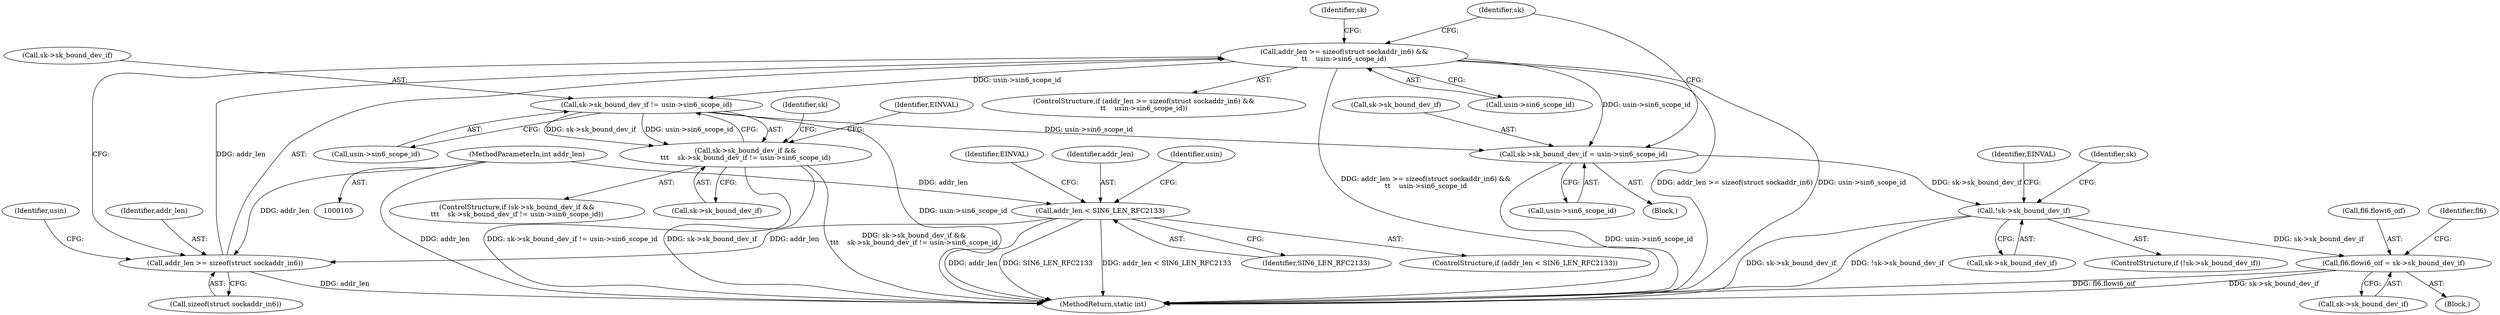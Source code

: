 digraph "0_linux_45f6fad84cc305103b28d73482b344d7f5b76f39@API" {
"1000251" [label="(Call,addr_len >= sizeof(struct sockaddr_in6) &&\n\t\t    usin->sin6_scope_id)"];
"1000252" [label="(Call,addr_len >= sizeof(struct sockaddr_in6))"];
"1000153" [label="(Call,addr_len < SIN6_LEN_RFC2133)"];
"1000108" [label="(MethodParameterIn,int addr_len)"];
"1000265" [label="(Call,sk->sk_bound_dev_if != usin->sin6_scope_id)"];
"1000261" [label="(Call,sk->sk_bound_dev_if &&\n\t\t\t    sk->sk_bound_dev_if != usin->sin6_scope_id)"];
"1000275" [label="(Call,sk->sk_bound_dev_if = usin->sin6_scope_id)"];
"1000283" [label="(Call,!sk->sk_bound_dev_if)"];
"1000436" [label="(Call,fl6.flowi6_oif = sk->sk_bound_dev_if)"];
"1000436" [label="(Call,fl6.flowi6_oif = sk->sk_bound_dev_if)"];
"1000109" [label="(Block,)"];
"1000261" [label="(Call,sk->sk_bound_dev_if &&\n\t\t\t    sk->sk_bound_dev_if != usin->sin6_scope_id)"];
"1000252" [label="(Call,addr_len >= sizeof(struct sockaddr_in6))"];
"1000250" [label="(ControlStructure,if (addr_len >= sizeof(struct sockaddr_in6) &&\n\t\t    usin->sin6_scope_id))"];
"1000265" [label="(Call,sk->sk_bound_dev_if != usin->sin6_scope_id)"];
"1000283" [label="(Call,!sk->sk_bound_dev_if)"];
"1000289" [label="(Identifier,EINVAL)"];
"1000162" [label="(Identifier,usin)"];
"1000253" [label="(Identifier,addr_len)"];
"1000153" [label="(Call,addr_len < SIN6_LEN_RFC2133)"];
"1000277" [label="(Identifier,sk)"];
"1000440" [label="(Call,sk->sk_bound_dev_if)"];
"1000152" [label="(ControlStructure,if (addr_len < SIN6_LEN_RFC2133))"];
"1000254" [label="(Call,sizeof(struct sockaddr_in6))"];
"1000276" [label="(Call,sk->sk_bound_dev_if)"];
"1000269" [label="(Call,usin->sin6_scope_id)"];
"1000282" [label="(ControlStructure,if (!sk->sk_bound_dev_if))"];
"1000292" [label="(Identifier,sk)"];
"1000266" [label="(Call,sk->sk_bound_dev_if)"];
"1000275" [label="(Call,sk->sk_bound_dev_if = usin->sin6_scope_id)"];
"1000257" [label="(Identifier,usin)"];
"1000262" [label="(Call,sk->sk_bound_dev_if)"];
"1000284" [label="(Call,sk->sk_bound_dev_if)"];
"1000260" [label="(ControlStructure,if (sk->sk_bound_dev_if &&\n\t\t\t    sk->sk_bound_dev_if != usin->sin6_scope_id))"];
"1000613" [label="(MethodReturn,static int)"];
"1000155" [label="(Identifier,SIN6_LEN_RFC2133)"];
"1000263" [label="(Identifier,sk)"];
"1000158" [label="(Identifier,EINVAL)"];
"1000437" [label="(Call,fl6.flowi6_oif)"];
"1000279" [label="(Call,usin->sin6_scope_id)"];
"1000256" [label="(Call,usin->sin6_scope_id)"];
"1000259" [label="(Block,)"];
"1000445" [label="(Identifier,fl6)"];
"1000154" [label="(Identifier,addr_len)"];
"1000108" [label="(MethodParameterIn,int addr_len)"];
"1000251" [label="(Call,addr_len >= sizeof(struct sockaddr_in6) &&\n\t\t    usin->sin6_scope_id)"];
"1000285" [label="(Identifier,sk)"];
"1000274" [label="(Identifier,EINVAL)"];
"1000251" -> "1000250"  [label="AST: "];
"1000251" -> "1000252"  [label="CFG: "];
"1000251" -> "1000256"  [label="CFG: "];
"1000252" -> "1000251"  [label="AST: "];
"1000256" -> "1000251"  [label="AST: "];
"1000263" -> "1000251"  [label="CFG: "];
"1000285" -> "1000251"  [label="CFG: "];
"1000251" -> "1000613"  [label="DDG: addr_len >= sizeof(struct sockaddr_in6) &&\n\t\t    usin->sin6_scope_id"];
"1000251" -> "1000613"  [label="DDG: addr_len >= sizeof(struct sockaddr_in6)"];
"1000251" -> "1000613"  [label="DDG: usin->sin6_scope_id"];
"1000252" -> "1000251"  [label="DDG: addr_len"];
"1000251" -> "1000265"  [label="DDG: usin->sin6_scope_id"];
"1000251" -> "1000275"  [label="DDG: usin->sin6_scope_id"];
"1000252" -> "1000254"  [label="CFG: "];
"1000253" -> "1000252"  [label="AST: "];
"1000254" -> "1000252"  [label="AST: "];
"1000257" -> "1000252"  [label="CFG: "];
"1000252" -> "1000613"  [label="DDG: addr_len"];
"1000153" -> "1000252"  [label="DDG: addr_len"];
"1000108" -> "1000252"  [label="DDG: addr_len"];
"1000153" -> "1000152"  [label="AST: "];
"1000153" -> "1000155"  [label="CFG: "];
"1000154" -> "1000153"  [label="AST: "];
"1000155" -> "1000153"  [label="AST: "];
"1000158" -> "1000153"  [label="CFG: "];
"1000162" -> "1000153"  [label="CFG: "];
"1000153" -> "1000613"  [label="DDG: SIN6_LEN_RFC2133"];
"1000153" -> "1000613"  [label="DDG: addr_len < SIN6_LEN_RFC2133"];
"1000153" -> "1000613"  [label="DDG: addr_len"];
"1000108" -> "1000153"  [label="DDG: addr_len"];
"1000108" -> "1000105"  [label="AST: "];
"1000108" -> "1000613"  [label="DDG: addr_len"];
"1000265" -> "1000261"  [label="AST: "];
"1000265" -> "1000269"  [label="CFG: "];
"1000266" -> "1000265"  [label="AST: "];
"1000269" -> "1000265"  [label="AST: "];
"1000261" -> "1000265"  [label="CFG: "];
"1000265" -> "1000613"  [label="DDG: usin->sin6_scope_id"];
"1000265" -> "1000261"  [label="DDG: sk->sk_bound_dev_if"];
"1000265" -> "1000261"  [label="DDG: usin->sin6_scope_id"];
"1000265" -> "1000275"  [label="DDG: usin->sin6_scope_id"];
"1000261" -> "1000260"  [label="AST: "];
"1000261" -> "1000262"  [label="CFG: "];
"1000262" -> "1000261"  [label="AST: "];
"1000274" -> "1000261"  [label="CFG: "];
"1000277" -> "1000261"  [label="CFG: "];
"1000261" -> "1000613"  [label="DDG: sk->sk_bound_dev_if != usin->sin6_scope_id"];
"1000261" -> "1000613"  [label="DDG: sk->sk_bound_dev_if"];
"1000261" -> "1000613"  [label="DDG: sk->sk_bound_dev_if &&\n\t\t\t    sk->sk_bound_dev_if != usin->sin6_scope_id"];
"1000275" -> "1000259"  [label="AST: "];
"1000275" -> "1000279"  [label="CFG: "];
"1000276" -> "1000275"  [label="AST: "];
"1000279" -> "1000275"  [label="AST: "];
"1000285" -> "1000275"  [label="CFG: "];
"1000275" -> "1000613"  [label="DDG: usin->sin6_scope_id"];
"1000275" -> "1000283"  [label="DDG: sk->sk_bound_dev_if"];
"1000283" -> "1000282"  [label="AST: "];
"1000283" -> "1000284"  [label="CFG: "];
"1000284" -> "1000283"  [label="AST: "];
"1000289" -> "1000283"  [label="CFG: "];
"1000292" -> "1000283"  [label="CFG: "];
"1000283" -> "1000613"  [label="DDG: sk->sk_bound_dev_if"];
"1000283" -> "1000613"  [label="DDG: !sk->sk_bound_dev_if"];
"1000283" -> "1000436"  [label="DDG: sk->sk_bound_dev_if"];
"1000436" -> "1000109"  [label="AST: "];
"1000436" -> "1000440"  [label="CFG: "];
"1000437" -> "1000436"  [label="AST: "];
"1000440" -> "1000436"  [label="AST: "];
"1000445" -> "1000436"  [label="CFG: "];
"1000436" -> "1000613"  [label="DDG: fl6.flowi6_oif"];
"1000436" -> "1000613"  [label="DDG: sk->sk_bound_dev_if"];
}
